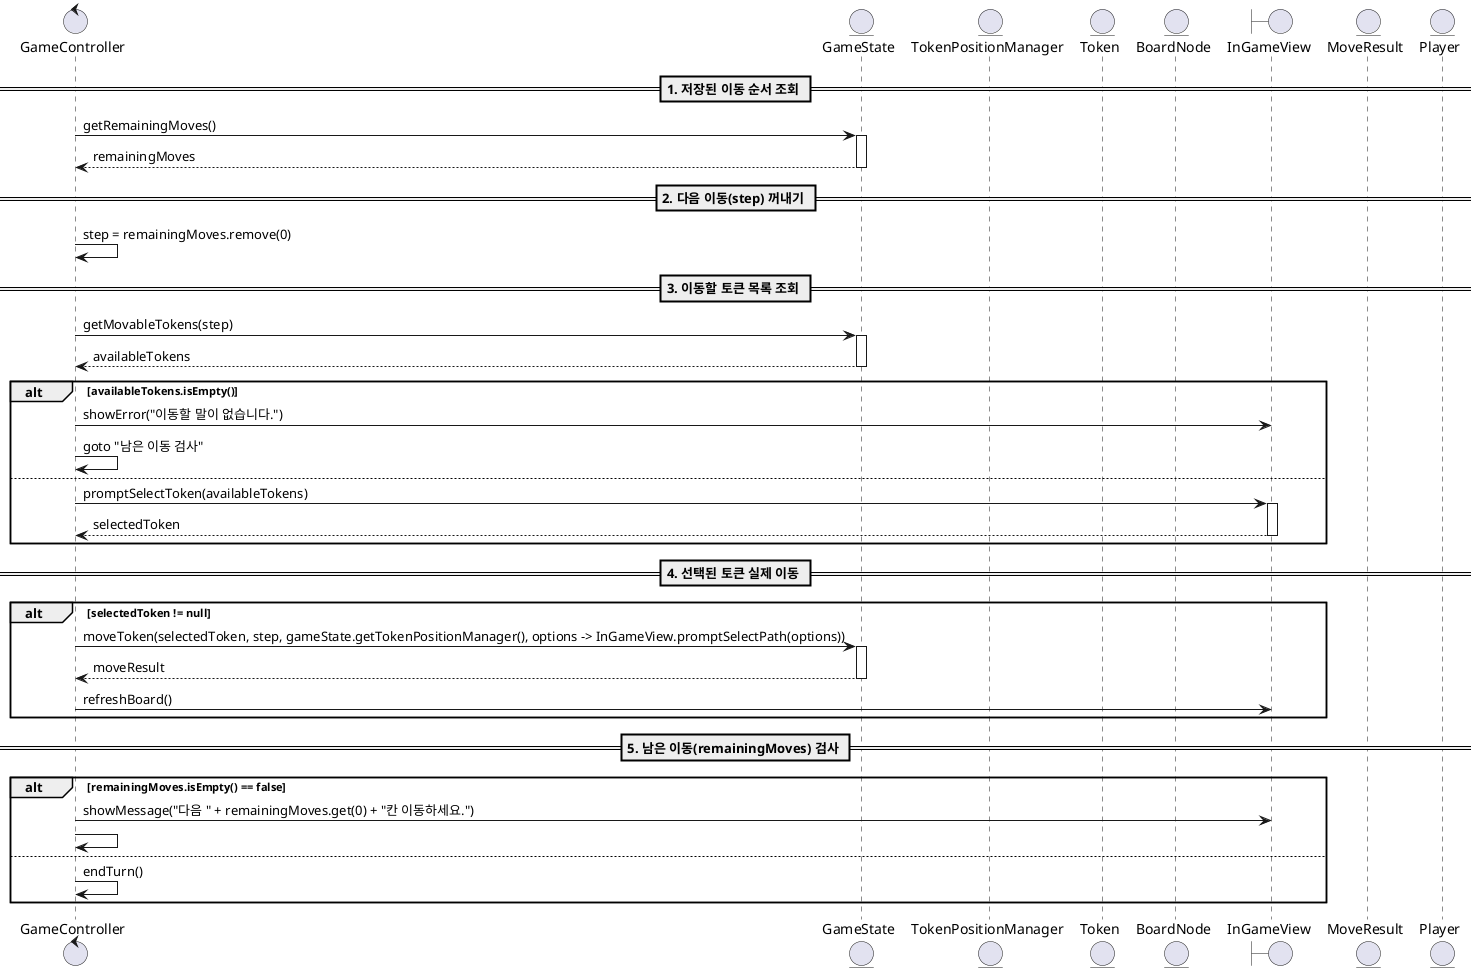 @startuml
control GameController
entity GameState
entity TokenPositionManager
entity Token
entity BoardNode
boundary InGameView
entity MoveResult
entity Player

== 1. 저장된 이동 순서 조회 ==
GameController -> GameState: getRemainingMoves()
activate GameState
GameState --> GameController: remainingMoves
deactivate GameState

== 2. 다음 이동(step) 꺼내기 ==
GameController -> GameController: step = remainingMoves.remove(0)

== 3. 이동할 토큰 목록 조회 ==
GameController -> GameState: getMovableTokens(step)
activate GameState
GameState --> GameController: availableTokens
deactivate GameState

alt availableTokens.isEmpty()
    GameController -> InGameView: showError("이동할 말이 없습니다.")
    GameController -> GameController: goto "남은 이동 검사"
else
    GameController -> InGameView: promptSelectToken(availableTokens)
    activate InGameView
    InGameView --> GameController: selectedToken
    deactivate InGameView
end

== 4. 선택된 토큰 실제 이동 ==
alt selectedToken != null
    GameController -> GameState: moveToken(selectedToken, step, gameState.getTokenPositionManager(), options -> InGameView.promptSelectPath(options))
    activate GameState
    GameState --> GameController: moveResult
    deactivate GameState
    GameController -> InGameView: refreshBoard()
end

== 5. 남은 이동(remainingMoves) 검사 ==
alt remainingMoves.isEmpty() == false
    GameController -> InGameView: showMessage("다음 " + remainingMoves.get(0) + "칸 이동하세요.")
    GameController -> GameController:
else
    GameController -> GameController: endTurn()
end

@enduml
